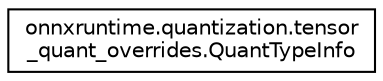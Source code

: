 digraph "Graphical Class Hierarchy"
{
 // LATEX_PDF_SIZE
  edge [fontname="Helvetica",fontsize="10",labelfontname="Helvetica",labelfontsize="10"];
  node [fontname="Helvetica",fontsize="10",shape=record];
  rankdir="LR";
  Node0 [label="onnxruntime.quantization.tensor\l_quant_overrides.QuantTypeInfo",height=0.2,width=0.4,color="black", fillcolor="white", style="filled",URL="$classonnxruntime_1_1quantization_1_1tensor__quant__overrides_1_1QuantTypeInfo.html",tooltip=" "];
}
